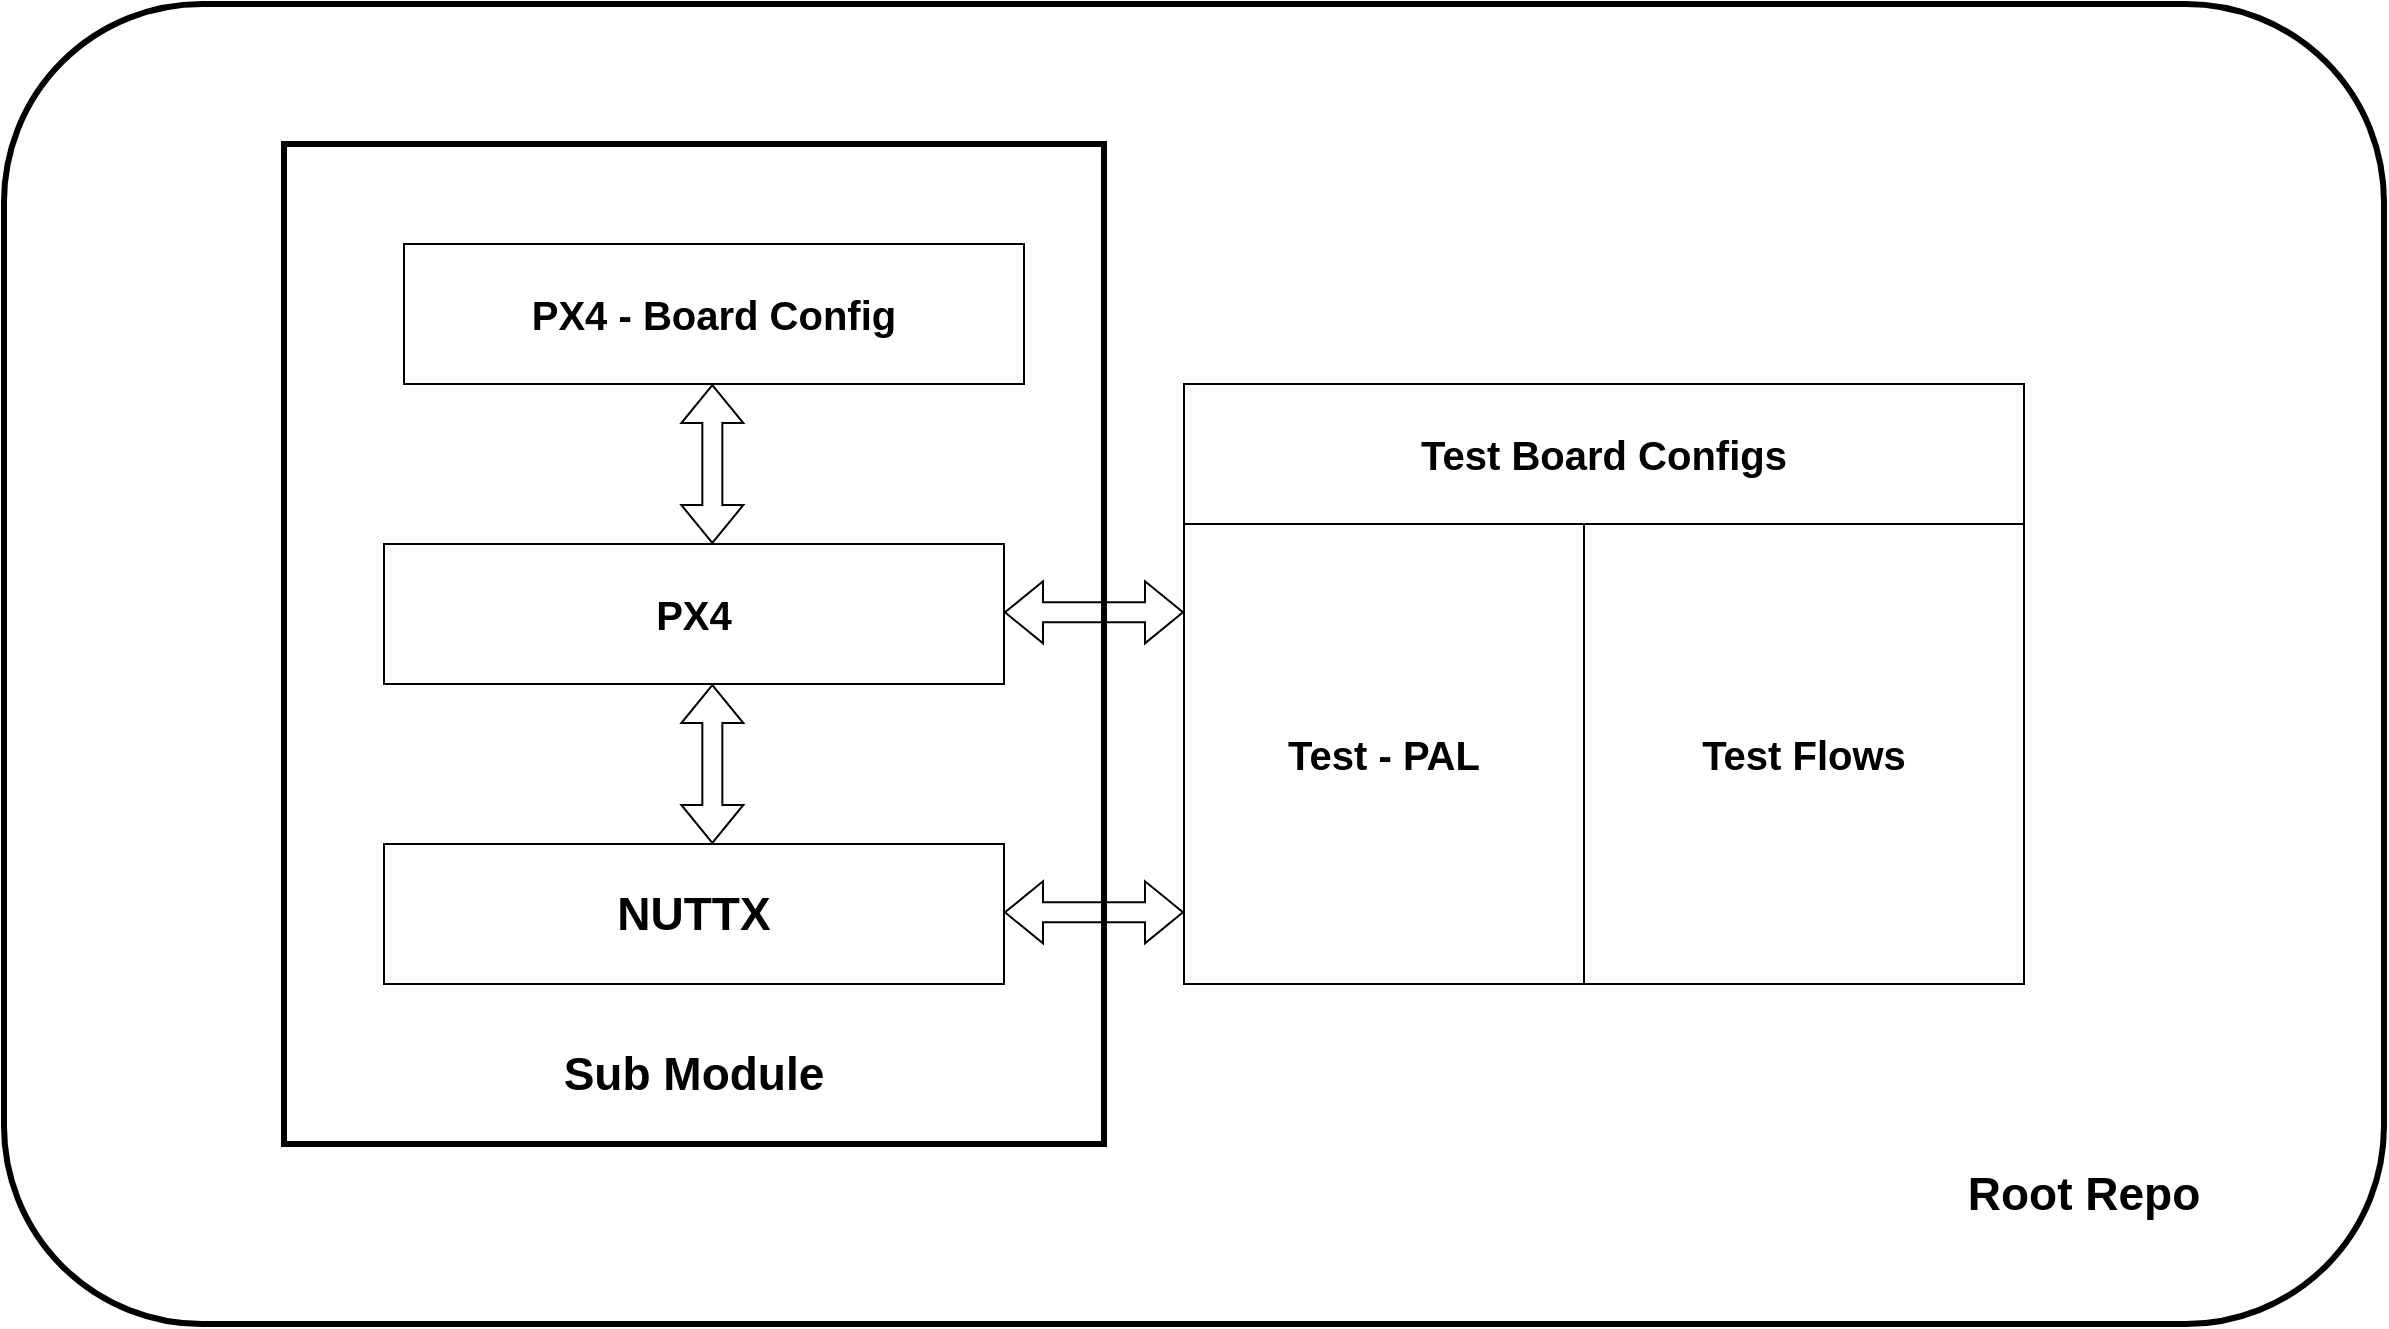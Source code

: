 <mxfile version="21.6.1" type="device" pages="2">
  <diagram name="Sub Module" id="bRLkZOCU7WqL4WwSWCJH">
    <mxGraphModel dx="2100" dy="1116" grid="1" gridSize="10" guides="1" tooltips="1" connect="1" arrows="1" fold="1" page="1" pageScale="1" pageWidth="1654" pageHeight="1169" math="0" shadow="0">
      <root>
        <mxCell id="0" />
        <mxCell id="1" parent="0" />
        <mxCell id="mOdfgOqgp9eWF1x82Zy4-18" value="" style="rounded=1;whiteSpace=wrap;html=1;strokeWidth=3;fillColor=none;" vertex="1" parent="1">
          <mxGeometry x="280" y="250" width="1190" height="660" as="geometry" />
        </mxCell>
        <mxCell id="mOdfgOqgp9eWF1x82Zy4-3" value="" style="rounded=0;whiteSpace=wrap;html=1;strokeWidth=3;fillColor=none;" vertex="1" parent="1">
          <mxGeometry x="420" y="320" width="410" height="500" as="geometry" />
        </mxCell>
        <mxCell id="mOdfgOqgp9eWF1x82Zy4-4" value="&lt;font size=&quot;1&quot; style=&quot;&quot;&gt;&lt;b style=&quot;font-size: 23px;&quot;&gt;NUTTX&lt;/b&gt;&lt;/font&gt;" style="rounded=0;whiteSpace=wrap;html=1;" vertex="1" parent="1">
          <mxGeometry x="470" y="670" width="310" height="70" as="geometry" />
        </mxCell>
        <mxCell id="mOdfgOqgp9eWF1x82Zy4-5" value="&lt;font style=&quot;font-size: 20px;&quot;&gt;&lt;b&gt;PX4&lt;/b&gt;&lt;/font&gt;" style="rounded=0;whiteSpace=wrap;html=1;" vertex="1" parent="1">
          <mxGeometry x="470" y="520" width="310" height="70" as="geometry" />
        </mxCell>
        <mxCell id="mOdfgOqgp9eWF1x82Zy4-7" value="&lt;font style=&quot;font-size: 20px;&quot;&gt;&lt;b&gt;Test Flows&lt;/b&gt;&lt;/font&gt;" style="rounded=0;whiteSpace=wrap;html=1;" vertex="1" parent="1">
          <mxGeometry x="1070" y="510" width="220" height="230" as="geometry" />
        </mxCell>
        <mxCell id="mOdfgOqgp9eWF1x82Zy4-8" value="&lt;span style=&quot;font-size: 20px;&quot;&gt;&lt;b&gt;Test - PAL&lt;/b&gt;&lt;/span&gt;" style="rounded=0;whiteSpace=wrap;html=1;" vertex="1" parent="1">
          <mxGeometry x="870" y="510" width="200" height="230" as="geometry" />
        </mxCell>
        <mxCell id="mOdfgOqgp9eWF1x82Zy4-9" value="" style="shape=flexArrow;endArrow=classic;startArrow=classic;html=1;rounded=0;" edge="1" parent="1">
          <mxGeometry width="100" height="100" relative="1" as="geometry">
            <mxPoint x="634.17" y="670" as="sourcePoint" />
            <mxPoint x="634.17" y="590" as="targetPoint" />
          </mxGeometry>
        </mxCell>
        <mxCell id="mOdfgOqgp9eWF1x82Zy4-10" value="&lt;font style=&quot;font-size: 20px;&quot;&gt;&lt;b&gt;PX4 - Board Config&lt;/b&gt;&lt;/font&gt;" style="rounded=0;whiteSpace=wrap;html=1;" vertex="1" parent="1">
          <mxGeometry x="480" y="370" width="310" height="70" as="geometry" />
        </mxCell>
        <mxCell id="mOdfgOqgp9eWF1x82Zy4-11" value="" style="shape=flexArrow;endArrow=classic;startArrow=classic;html=1;rounded=0;" edge="1" parent="1">
          <mxGeometry width="100" height="100" relative="1" as="geometry">
            <mxPoint x="634.17" y="520" as="sourcePoint" />
            <mxPoint x="634.17" y="440" as="targetPoint" />
          </mxGeometry>
        </mxCell>
        <mxCell id="mOdfgOqgp9eWF1x82Zy4-12" value="" style="shape=flexArrow;endArrow=classic;startArrow=classic;html=1;rounded=0;" edge="1" parent="1">
          <mxGeometry width="100" height="100" relative="1" as="geometry">
            <mxPoint x="870" y="704.17" as="sourcePoint" />
            <mxPoint x="780" y="704.17" as="targetPoint" />
          </mxGeometry>
        </mxCell>
        <mxCell id="mOdfgOqgp9eWF1x82Zy4-14" value="" style="shape=flexArrow;endArrow=classic;startArrow=classic;html=1;rounded=0;" edge="1" parent="1">
          <mxGeometry width="100" height="100" relative="1" as="geometry">
            <mxPoint x="870" y="554.17" as="sourcePoint" />
            <mxPoint x="780" y="554.17" as="targetPoint" />
          </mxGeometry>
        </mxCell>
        <mxCell id="mOdfgOqgp9eWF1x82Zy4-15" value="&lt;span style=&quot;font-size: 20px;&quot;&gt;&lt;b&gt;Test Board Configs&lt;/b&gt;&lt;/span&gt;" style="rounded=0;whiteSpace=wrap;html=1;" vertex="1" parent="1">
          <mxGeometry x="870" y="440" width="420" height="70" as="geometry" />
        </mxCell>
        <mxCell id="mOdfgOqgp9eWF1x82Zy4-17" value="&lt;font style=&quot;font-size: 23px;&quot;&gt;&lt;b&gt;Sub Module&lt;/b&gt;&lt;/font&gt;" style="text;html=1;strokeColor=none;fillColor=none;align=center;verticalAlign=middle;whiteSpace=wrap;rounded=0;" vertex="1" parent="1">
          <mxGeometry x="515" y="770" width="220" height="30" as="geometry" />
        </mxCell>
        <mxCell id="mOdfgOqgp9eWF1x82Zy4-19" value="&lt;span style=&quot;font-size: 23px;&quot;&gt;&lt;b&gt;Root Repo&lt;/b&gt;&lt;/span&gt;" style="text;html=1;strokeColor=none;fillColor=none;align=center;verticalAlign=middle;whiteSpace=wrap;rounded=0;" vertex="1" parent="1">
          <mxGeometry x="1210" y="830" width="220" height="30" as="geometry" />
        </mxCell>
      </root>
    </mxGraphModel>
  </diagram>
  <diagram id="id2UNyeoNRwNDkABzY2k" name="Work Flow">
    <mxGraphModel dx="1235" dy="656" grid="1" gridSize="10" guides="1" tooltips="1" connect="1" arrows="1" fold="1" page="1" pageScale="1" pageWidth="1654" pageHeight="1169" math="0" shadow="0">
      <root>
        <mxCell id="0" />
        <mxCell id="1" parent="0" />
        <mxCell id="AvOUvb8mX-L0vvMGeV2P-102" value="" style="whiteSpace=wrap;html=1;aspect=fixed;dashed=1;fillColor=none;" vertex="1" parent="1">
          <mxGeometry x="700" y="140" width="140" height="140" as="geometry" />
        </mxCell>
        <mxCell id="AvOUvb8mX-L0vvMGeV2P-9" style="edgeStyle=orthogonalEdgeStyle;rounded=0;orthogonalLoop=1;jettySize=auto;html=1;entryX=0;entryY=0.5;entryDx=0;entryDy=0;" edge="1" parent="1" source="AvOUvb8mX-L0vvMGeV2P-4" target="AvOUvb8mX-L0vvMGeV2P-6">
          <mxGeometry relative="1" as="geometry" />
        </mxCell>
        <mxCell id="AvOUvb8mX-L0vvMGeV2P-4" value="PX4 Fork" style="ellipse;whiteSpace=wrap;html=1;aspect=fixed;" vertex="1" parent="1">
          <mxGeometry x="230" y="300" width="50" height="50" as="geometry" />
        </mxCell>
        <mxCell id="AvOUvb8mX-L0vvMGeV2P-10" style="edgeStyle=orthogonalEdgeStyle;rounded=0;orthogonalLoop=1;jettySize=auto;html=1;entryX=0;entryY=0.5;entryDx=0;entryDy=0;" edge="1" parent="1" source="AvOUvb8mX-L0vvMGeV2P-6" target="AvOUvb8mX-L0vvMGeV2P-7">
          <mxGeometry relative="1" as="geometry" />
        </mxCell>
        <mxCell id="AvOUvb8mX-L0vvMGeV2P-73" style="edgeStyle=orthogonalEdgeStyle;rounded=0;orthogonalLoop=1;jettySize=auto;html=1;entryX=0.5;entryY=0;entryDx=0;entryDy=0;" edge="1" parent="1" source="AvOUvb8mX-L0vvMGeV2P-6" target="AvOUvb8mX-L0vvMGeV2P-38">
          <mxGeometry relative="1" as="geometry" />
        </mxCell>
        <mxCell id="AvOUvb8mX-L0vvMGeV2P-75" style="edgeStyle=orthogonalEdgeStyle;rounded=0;orthogonalLoop=1;jettySize=auto;html=1;entryX=0.5;entryY=1;entryDx=0;entryDy=0;" edge="1" parent="1" source="AvOUvb8mX-L0vvMGeV2P-6" target="AvOUvb8mX-L0vvMGeV2P-74">
          <mxGeometry relative="1" as="geometry" />
        </mxCell>
        <mxCell id="AvOUvb8mX-L0vvMGeV2P-6" value="XC1" style="ellipse;whiteSpace=wrap;html=1;aspect=fixed;" vertex="1" parent="1">
          <mxGeometry x="330" y="300" width="50" height="50" as="geometry" />
        </mxCell>
        <mxCell id="AvOUvb8mX-L0vvMGeV2P-11" style="edgeStyle=orthogonalEdgeStyle;rounded=0;orthogonalLoop=1;jettySize=auto;html=1;entryX=0;entryY=0.5;entryDx=0;entryDy=0;" edge="1" parent="1" source="AvOUvb8mX-L0vvMGeV2P-7" target="AvOUvb8mX-L0vvMGeV2P-8">
          <mxGeometry relative="1" as="geometry" />
        </mxCell>
        <mxCell id="AvOUvb8mX-L0vvMGeV2P-7" value="XC2" style="ellipse;whiteSpace=wrap;html=1;aspect=fixed;" vertex="1" parent="1">
          <mxGeometry x="410" y="300" width="50" height="50" as="geometry" />
        </mxCell>
        <mxCell id="AvOUvb8mX-L0vvMGeV2P-89" value="" style="edgeStyle=orthogonalEdgeStyle;rounded=0;orthogonalLoop=1;jettySize=auto;html=1;" edge="1" parent="1" source="AvOUvb8mX-L0vvMGeV2P-8" target="AvOUvb8mX-L0vvMGeV2P-84">
          <mxGeometry relative="1" as="geometry" />
        </mxCell>
        <mxCell id="AvOUvb8mX-L0vvMGeV2P-94" style="edgeStyle=orthogonalEdgeStyle;rounded=0;orthogonalLoop=1;jettySize=auto;html=1;entryX=0.5;entryY=0;entryDx=0;entryDy=0;" edge="1" parent="1" source="AvOUvb8mX-L0vvMGeV2P-8" target="AvOUvb8mX-L0vvMGeV2P-39">
          <mxGeometry relative="1" as="geometry">
            <mxPoint x="530" y="430" as="targetPoint" />
          </mxGeometry>
        </mxCell>
        <mxCell id="AvOUvb8mX-L0vvMGeV2P-8" value="XC3" style="ellipse;whiteSpace=wrap;html=1;aspect=fixed;" vertex="1" parent="1">
          <mxGeometry x="490" y="300" width="50" height="50" as="geometry" />
        </mxCell>
        <mxCell id="AvOUvb8mX-L0vvMGeV2P-13" value="Main" style="ellipse;whiteSpace=wrap;html=1;aspect=fixed;" vertex="1" parent="1">
          <mxGeometry x="910" y="300" width="50" height="50" as="geometry" />
        </mxCell>
        <mxCell id="AvOUvb8mX-L0vvMGeV2P-19" value="&lt;a style=&quot;box-sizing: border-box; background-color: transparent; text-decoration-line: none;&quot; href=&quot;https://github.com/g-rahul/ST-PX4-Autopilot-Fork&quot; class=&quot;color-fg-default&quot; data-turbo-frame=&quot;repo-content-turbo-frame&quot; data-pjax=&quot;#repo-content-pjax-container&quot;&gt;&lt;b&gt;ST-PX4-Autopilot-Fork&lt;/b&gt;&lt;/a&gt;&lt;span style=&quot;box-sizing: border-box; color: rgb(31, 35, 40); font-family: -apple-system, BlinkMacSystemFont, &amp;quot;Segoe UI&amp;quot;, &amp;quot;Noto Sans&amp;quot;, Helvetica, Arial, sans-serif, &amp;quot;Apple Color Emoji&amp;quot;, &amp;quot;Segoe UI Emoji&amp;quot;; font-size: 20px; text-align: start; background-color: rgb(255, 255, 255);&quot;&gt;&lt;/span&gt;" style="text;html=1;strokeColor=none;fillColor=none;align=center;verticalAlign=middle;whiteSpace=wrap;rounded=0;" vertex="1" parent="1">
          <mxGeometry x="60" y="310" width="160" height="30" as="geometry" />
        </mxCell>
        <mxCell id="AvOUvb8mX-L0vvMGeV2P-20" value="&lt;a style=&quot;box-sizing: border-box; background-color: transparent; text-decoration-line: none;&quot; href=&quot;https://github.com/g-rahul/ST-SRC-Autopilot&quot; class=&quot;color-fg-default&quot; data-turbo-frame=&quot;repo-content-turbo-frame&quot; data-pjax=&quot;#repo-content-pjax-container&quot;&gt;ST-SRC-Autopilot&lt;/a&gt;&lt;span style=&quot;box-sizing: border-box; color: rgb(31, 35, 40); font-family: -apple-system, BlinkMacSystemFont, &amp;quot;Segoe UI&amp;quot;, &amp;quot;Noto Sans&amp;quot;, Helvetica, Arial, sans-serif, &amp;quot;Apple Color Emoji&amp;quot;, &amp;quot;Segoe UI Emoji&amp;quot;; font-size: 20px; text-align: start; background-color: rgb(255, 255, 255);&quot;&gt;&lt;/span&gt;" style="text;html=1;strokeColor=none;fillColor=none;align=center;verticalAlign=middle;whiteSpace=wrap;rounded=0;" vertex="1" parent="1">
          <mxGeometry x="562.5" y="815" width="120" height="30" as="geometry" />
        </mxCell>
        <mxCell id="AvOUvb8mX-L0vvMGeV2P-30" value="" style="edgeStyle=orthogonalEdgeStyle;rounded=0;orthogonalLoop=1;jettySize=auto;html=1;" edge="1" parent="1" source="AvOUvb8mX-L0vvMGeV2P-22" target="AvOUvb8mX-L0vvMGeV2P-24">
          <mxGeometry relative="1" as="geometry" />
        </mxCell>
        <mxCell id="AvOUvb8mX-L0vvMGeV2P-22" value="PX4 Main" style="ellipse;whiteSpace=wrap;html=1;aspect=fixed;" vertex="1" parent="1">
          <mxGeometry x="10" y="50" width="50" height="50" as="geometry" />
        </mxCell>
        <mxCell id="AvOUvb8mX-L0vvMGeV2P-23" value="PX4 Main" style="ellipse;whiteSpace=wrap;html=1;aspect=fixed;" vertex="1" parent="1">
          <mxGeometry x="80" y="50" width="50" height="50" as="geometry" />
        </mxCell>
        <mxCell id="AvOUvb8mX-L0vvMGeV2P-31" value="" style="edgeStyle=orthogonalEdgeStyle;rounded=0;orthogonalLoop=1;jettySize=auto;html=1;" edge="1" parent="1" source="AvOUvb8mX-L0vvMGeV2P-24" target="AvOUvb8mX-L0vvMGeV2P-26">
          <mxGeometry relative="1" as="geometry" />
        </mxCell>
        <mxCell id="AvOUvb8mX-L0vvMGeV2P-24" value="PX4 Main" style="ellipse;whiteSpace=wrap;html=1;aspect=fixed;" vertex="1" parent="1">
          <mxGeometry x="155" y="50" width="50" height="50" as="geometry" />
        </mxCell>
        <mxCell id="AvOUvb8mX-L0vvMGeV2P-29" style="edgeStyle=orthogonalEdgeStyle;rounded=0;orthogonalLoop=1;jettySize=auto;html=1;entryX=0.5;entryY=0;entryDx=0;entryDy=0;" edge="1" parent="1" source="AvOUvb8mX-L0vvMGeV2P-25" target="AvOUvb8mX-L0vvMGeV2P-4">
          <mxGeometry relative="1" as="geometry" />
        </mxCell>
        <mxCell id="AvOUvb8mX-L0vvMGeV2P-37" value="Sync Fork" style="edgeLabel;html=1;align=center;verticalAlign=middle;resizable=0;points=[];" vertex="1" connectable="0" parent="AvOUvb8mX-L0vvMGeV2P-29">
          <mxGeometry x="-0.364" y="-2" relative="1" as="geometry">
            <mxPoint as="offset" />
          </mxGeometry>
        </mxCell>
        <mxCell id="AvOUvb8mX-L0vvMGeV2P-25" value="PX4 Main" style="ellipse;whiteSpace=wrap;html=1;aspect=fixed;" vertex="1" parent="1">
          <mxGeometry x="230" y="50" width="50" height="50" as="geometry" />
        </mxCell>
        <mxCell id="AvOUvb8mX-L0vvMGeV2P-32" value="" style="edgeStyle=orthogonalEdgeStyle;rounded=0;orthogonalLoop=1;jettySize=auto;html=1;" edge="1" parent="1" source="AvOUvb8mX-L0vvMGeV2P-26" target="AvOUvb8mX-L0vvMGeV2P-28">
          <mxGeometry relative="1" as="geometry" />
        </mxCell>
        <mxCell id="AvOUvb8mX-L0vvMGeV2P-26" value="PX4 Main" style="ellipse;whiteSpace=wrap;html=1;aspect=fixed;" vertex="1" parent="1">
          <mxGeometry x="300" y="50" width="50" height="50" as="geometry" />
        </mxCell>
        <mxCell id="AvOUvb8mX-L0vvMGeV2P-27" value="PX4 Main" style="ellipse;whiteSpace=wrap;html=1;aspect=fixed;" vertex="1" parent="1">
          <mxGeometry x="380" y="50" width="50" height="50" as="geometry" />
        </mxCell>
        <mxCell id="AvOUvb8mX-L0vvMGeV2P-33" style="edgeStyle=orthogonalEdgeStyle;rounded=0;orthogonalLoop=1;jettySize=auto;html=1;" edge="1" parent="1" source="AvOUvb8mX-L0vvMGeV2P-28">
          <mxGeometry relative="1" as="geometry">
            <mxPoint x="670" y="75" as="targetPoint" />
          </mxGeometry>
        </mxCell>
        <mxCell id="AvOUvb8mX-L0vvMGeV2P-35" style="edgeStyle=orthogonalEdgeStyle;rounded=0;orthogonalLoop=1;jettySize=auto;html=1;entryX=0.5;entryY=0;entryDx=0;entryDy=0;" edge="1" parent="1" source="AvOUvb8mX-L0vvMGeV2P-28" target="AvOUvb8mX-L0vvMGeV2P-8">
          <mxGeometry relative="1" as="geometry" />
        </mxCell>
        <mxCell id="AvOUvb8mX-L0vvMGeV2P-36" value="Sync Fork" style="edgeLabel;html=1;align=center;verticalAlign=middle;resizable=0;points=[];" vertex="1" connectable="0" parent="AvOUvb8mX-L0vvMGeV2P-35">
          <mxGeometry x="-0.264" y="-2" relative="1" as="geometry">
            <mxPoint x="2" as="offset" />
          </mxGeometry>
        </mxCell>
        <mxCell id="AvOUvb8mX-L0vvMGeV2P-28" value="PX4 Main" style="ellipse;whiteSpace=wrap;html=1;aspect=fixed;" vertex="1" parent="1">
          <mxGeometry x="490" y="50" width="50" height="50" as="geometry" />
        </mxCell>
        <mxCell id="AvOUvb8mX-L0vvMGeV2P-34" value="Head" style="ellipse;whiteSpace=wrap;html=1;aspect=fixed;" vertex="1" parent="1">
          <mxGeometry x="670" y="50" width="50" height="50" as="geometry" />
        </mxCell>
        <mxCell id="AvOUvb8mX-L0vvMGeV2P-71" value="" style="edgeStyle=orthogonalEdgeStyle;rounded=0;orthogonalLoop=1;jettySize=auto;html=1;" edge="1" parent="1" source="AvOUvb8mX-L0vvMGeV2P-38" target="AvOUvb8mX-L0vvMGeV2P-68">
          <mxGeometry relative="1" as="geometry" />
        </mxCell>
        <mxCell id="AvOUvb8mX-L0vvMGeV2P-38" value="B1" style="ellipse;whiteSpace=wrap;html=1;aspect=fixed;" vertex="1" parent="1">
          <mxGeometry x="330" y="490" width="50" height="50" as="geometry" />
        </mxCell>
        <mxCell id="AvOUvb8mX-L0vvMGeV2P-111" value="" style="edgeStyle=orthogonalEdgeStyle;rounded=0;orthogonalLoop=1;jettySize=auto;html=1;" edge="1" parent="1" source="AvOUvb8mX-L0vvMGeV2P-39" target="AvOUvb8mX-L0vvMGeV2P-104">
          <mxGeometry relative="1" as="geometry" />
        </mxCell>
        <mxCell id="AvOUvb8mX-L0vvMGeV2P-39" value="B2" style="ellipse;whiteSpace=wrap;html=1;aspect=fixed;" vertex="1" parent="1">
          <mxGeometry x="490" y="585" width="50" height="50" as="geometry" />
        </mxCell>
        <mxCell id="AvOUvb8mX-L0vvMGeV2P-43" value="BMain" style="ellipse;whiteSpace=wrap;html=1;aspect=fixed;" vertex="1" parent="1">
          <mxGeometry x="777.5" y="585" width="50" height="50" as="geometry" />
        </mxCell>
        <mxCell id="AvOUvb8mX-L0vvMGeV2P-90" style="edgeStyle=orthogonalEdgeStyle;rounded=0;orthogonalLoop=1;jettySize=auto;html=1;entryX=0.5;entryY=1;entryDx=0;entryDy=0;" edge="1" parent="1" source="AvOUvb8mX-L0vvMGeV2P-44" target="AvOUvb8mX-L0vvMGeV2P-86">
          <mxGeometry relative="1" as="geometry" />
        </mxCell>
        <mxCell id="AvOUvb8mX-L0vvMGeV2P-44" value="Finish" style="ellipse;whiteSpace=wrap;html=1;aspect=fixed;" vertex="1" parent="1">
          <mxGeometry x="742.5" y="490" width="50" height="50" as="geometry" />
        </mxCell>
        <mxCell id="AvOUvb8mX-L0vvMGeV2P-98" style="edgeStyle=orthogonalEdgeStyle;rounded=0;orthogonalLoop=1;jettySize=auto;html=1;entryX=0.5;entryY=0;entryDx=0;entryDy=0;dashed=1;" edge="1" parent="1" source="AvOUvb8mX-L0vvMGeV2P-55" target="AvOUvb8mX-L0vvMGeV2P-86">
          <mxGeometry relative="1" as="geometry" />
        </mxCell>
        <mxCell id="AvOUvb8mX-L0vvMGeV2P-55" value="Test&lt;br&gt;Main" style="ellipse;whiteSpace=wrap;html=1;aspect=fixed;" vertex="1" parent="1">
          <mxGeometry x="732.5" y="190" width="70" height="70" as="geometry" />
        </mxCell>
        <mxCell id="AvOUvb8mX-L0vvMGeV2P-58" value="&lt;a data-pjax=&quot;#repo-content-pjax-container&quot; data-turbo-frame=&quot;repo-content-turbo-frame&quot; class=&quot;color-fg-default&quot; href=&quot;https://github.com/g-rahul/ST-SRC-Autopilot&quot; style=&quot;box-sizing: border-box; background-color: transparent; text-decoration-line: none;&quot;&gt;ST-SRC-Autopilot&lt;/a&gt;&lt;span style=&quot;box-sizing: border-box; color: rgb(31, 35, 40); font-family: -apple-system, BlinkMacSystemFont, &amp;quot;Segoe UI&amp;quot;, &amp;quot;Noto Sans&amp;quot;, Helvetica, Arial, sans-serif, &amp;quot;Apple Color Emoji&amp;quot;, &amp;quot;Segoe UI Emoji&amp;quot;; font-size: 20px; text-align: start; background-color: rgb(255, 255, 255);&quot;&gt;&lt;/span&gt;" style="text;html=1;strokeColor=none;fillColor=none;align=center;verticalAlign=middle;whiteSpace=wrap;rounded=0;" vertex="1" parent="1">
          <mxGeometry x="707.5" y="150" width="120" height="30" as="geometry" />
        </mxCell>
        <mxCell id="AvOUvb8mX-L0vvMGeV2P-66" value="Customer" style="text;html=1;strokeColor=none;fillColor=none;align=center;verticalAlign=middle;whiteSpace=wrap;rounded=0;" vertex="1" parent="1">
          <mxGeometry x="920" y="50" width="60" height="30" as="geometry" />
        </mxCell>
        <mxCell id="AvOUvb8mX-L0vvMGeV2P-78" value="" style="edgeStyle=orthogonalEdgeStyle;rounded=0;orthogonalLoop=1;jettySize=auto;html=1;" edge="1" parent="1" source="AvOUvb8mX-L0vvMGeV2P-68" target="AvOUvb8mX-L0vvMGeV2P-69">
          <mxGeometry relative="1" as="geometry" />
        </mxCell>
        <mxCell id="AvOUvb8mX-L0vvMGeV2P-68" value="X" style="ellipse;whiteSpace=wrap;html=1;aspect=fixed;" vertex="1" parent="1">
          <mxGeometry x="440" y="490" width="50" height="50" as="geometry" />
        </mxCell>
        <mxCell id="AvOUvb8mX-L0vvMGeV2P-79" style="edgeStyle=orthogonalEdgeStyle;rounded=0;orthogonalLoop=1;jettySize=auto;html=1;entryX=0;entryY=0.5;entryDx=0;entryDy=0;" edge="1" parent="1" source="AvOUvb8mX-L0vvMGeV2P-69" target="AvOUvb8mX-L0vvMGeV2P-44">
          <mxGeometry relative="1" as="geometry" />
        </mxCell>
        <mxCell id="AvOUvb8mX-L0vvMGeV2P-69" value="X" style="ellipse;whiteSpace=wrap;html=1;aspect=fixed;" vertex="1" parent="1">
          <mxGeometry x="597.5" y="490" width="50" height="50" as="geometry" />
        </mxCell>
        <mxCell id="AvOUvb8mX-L0vvMGeV2P-72" style="edgeStyle=orthogonalEdgeStyle;rounded=0;orthogonalLoop=1;jettySize=auto;html=1;exitX=0.5;exitY=1;exitDx=0;exitDy=0;" edge="1" parent="1" source="AvOUvb8mX-L0vvMGeV2P-6" target="AvOUvb8mX-L0vvMGeV2P-6">
          <mxGeometry relative="1" as="geometry" />
        </mxCell>
        <mxCell id="AvOUvb8mX-L0vvMGeV2P-76" style="edgeStyle=orthogonalEdgeStyle;rounded=0;orthogonalLoop=1;jettySize=auto;html=1;entryX=0.5;entryY=0;entryDx=0;entryDy=0;" edge="1" parent="1" source="AvOUvb8mX-L0vvMGeV2P-74" target="AvOUvb8mX-L0vvMGeV2P-7">
          <mxGeometry relative="1" as="geometry">
            <mxPoint x="430" y="270" as="targetPoint" />
          </mxGeometry>
        </mxCell>
        <mxCell id="AvOUvb8mX-L0vvMGeV2P-74" value="F1" style="ellipse;whiteSpace=wrap;html=1;aspect=fixed;" vertex="1" parent="1">
          <mxGeometry x="330" y="200" width="50" height="50" as="geometry" />
        </mxCell>
        <mxCell id="AvOUvb8mX-L0vvMGeV2P-83" value="X" style="ellipse;whiteSpace=wrap;html=1;aspect=fixed;" vertex="1" parent="1">
          <mxGeometry x="565" y="300" width="50" height="50" as="geometry" />
        </mxCell>
        <mxCell id="AvOUvb8mX-L0vvMGeV2P-91" value="" style="edgeStyle=orthogonalEdgeStyle;rounded=0;orthogonalLoop=1;jettySize=auto;html=1;" edge="1" parent="1" source="AvOUvb8mX-L0vvMGeV2P-84" target="AvOUvb8mX-L0vvMGeV2P-86">
          <mxGeometry relative="1" as="geometry" />
        </mxCell>
        <mxCell id="AvOUvb8mX-L0vvMGeV2P-84" value="X" style="ellipse;whiteSpace=wrap;html=1;aspect=fixed;" vertex="1" parent="1">
          <mxGeometry x="650" y="300" width="50" height="50" as="geometry" />
        </mxCell>
        <mxCell id="AvOUvb8mX-L0vvMGeV2P-85" style="edgeStyle=orthogonalEdgeStyle;rounded=0;orthogonalLoop=1;jettySize=auto;html=1;exitX=0.5;exitY=1;exitDx=0;exitDy=0;" edge="1" parent="1">
          <mxGeometry relative="1" as="geometry">
            <mxPoint x="575" y="290" as="sourcePoint" />
            <mxPoint x="575" y="290" as="targetPoint" />
          </mxGeometry>
        </mxCell>
        <mxCell id="AvOUvb8mX-L0vvMGeV2P-92" value="" style="edgeStyle=orthogonalEdgeStyle;rounded=0;orthogonalLoop=1;jettySize=auto;html=1;" edge="1" parent="1" source="AvOUvb8mX-L0vvMGeV2P-86" target="AvOUvb8mX-L0vvMGeV2P-87">
          <mxGeometry relative="1" as="geometry" />
        </mxCell>
        <mxCell id="AvOUvb8mX-L0vvMGeV2P-86" value="X" style="ellipse;whiteSpace=wrap;html=1;aspect=fixed;" vertex="1" parent="1">
          <mxGeometry x="742.5" y="300" width="50" height="50" as="geometry" />
        </mxCell>
        <mxCell id="AvOUvb8mX-L0vvMGeV2P-93" value="" style="edgeStyle=orthogonalEdgeStyle;rounded=0;orthogonalLoop=1;jettySize=auto;html=1;" edge="1" parent="1" source="AvOUvb8mX-L0vvMGeV2P-87" target="AvOUvb8mX-L0vvMGeV2P-13">
          <mxGeometry relative="1" as="geometry" />
        </mxCell>
        <mxCell id="AvOUvb8mX-L0vvMGeV2P-87" value="X" style="ellipse;whiteSpace=wrap;html=1;aspect=fixed;" vertex="1" parent="1">
          <mxGeometry x="822.5" y="300" width="50" height="50" as="geometry" />
        </mxCell>
        <mxCell id="AvOUvb8mX-L0vvMGeV2P-88" style="edgeStyle=orthogonalEdgeStyle;rounded=0;orthogonalLoop=1;jettySize=auto;html=1;exitX=0.5;exitY=1;exitDx=0;exitDy=0;" edge="1" parent="1">
          <mxGeometry relative="1" as="geometry">
            <mxPoint x="752.5" y="290" as="sourcePoint" />
            <mxPoint x="752.5" y="290" as="targetPoint" />
          </mxGeometry>
        </mxCell>
        <mxCell id="AvOUvb8mX-L0vvMGeV2P-103" value="" style="endArrow=none;dashed=1;html=1;rounded=0;" edge="1" parent="1">
          <mxGeometry width="50" height="50" relative="1" as="geometry">
            <mxPoint y="560" as="sourcePoint" />
            <mxPoint x="1655.647" y="560" as="targetPoint" />
          </mxGeometry>
        </mxCell>
        <mxCell id="AvOUvb8mX-L0vvMGeV2P-112" value="" style="edgeStyle=orthogonalEdgeStyle;rounded=0;orthogonalLoop=1;jettySize=auto;html=1;" edge="1" parent="1" source="AvOUvb8mX-L0vvMGeV2P-104" target="AvOUvb8mX-L0vvMGeV2P-105">
          <mxGeometry relative="1" as="geometry" />
        </mxCell>
        <mxCell id="AvOUvb8mX-L0vvMGeV2P-104" value="X" style="ellipse;whiteSpace=wrap;html=1;aspect=fixed;" vertex="1" parent="1">
          <mxGeometry x="597.5" y="585" width="50" height="50" as="geometry" />
        </mxCell>
        <mxCell id="AvOUvb8mX-L0vvMGeV2P-113" value="" style="edgeStyle=orthogonalEdgeStyle;rounded=0;orthogonalLoop=1;jettySize=auto;html=1;" edge="1" parent="1" source="AvOUvb8mX-L0vvMGeV2P-105" target="AvOUvb8mX-L0vvMGeV2P-43">
          <mxGeometry relative="1" as="geometry" />
        </mxCell>
        <mxCell id="AvOUvb8mX-L0vvMGeV2P-105" value="X" style="ellipse;whiteSpace=wrap;html=1;aspect=fixed;" vertex="1" parent="1">
          <mxGeometry x="692.5" y="585" width="50" height="50" as="geometry" />
        </mxCell>
        <mxCell id="AvOUvb8mX-L0vvMGeV2P-110" style="edgeStyle=orthogonalEdgeStyle;rounded=0;orthogonalLoop=1;jettySize=auto;html=1;entryX=0.5;entryY=1;entryDx=0;entryDy=0;dashed=1;" edge="1" parent="1" source="AvOUvb8mX-L0vvMGeV2P-106" target="AvOUvb8mX-L0vvMGeV2P-104">
          <mxGeometry relative="1" as="geometry" />
        </mxCell>
        <mxCell id="AvOUvb8mX-L0vvMGeV2P-114" style="edgeStyle=orthogonalEdgeStyle;rounded=0;orthogonalLoop=1;jettySize=auto;html=1;entryX=0.5;entryY=1;entryDx=0;entryDy=0;" edge="1" parent="1" source="AvOUvb8mX-L0vvMGeV2P-106" target="AvOUvb8mX-L0vvMGeV2P-43">
          <mxGeometry relative="1" as="geometry" />
        </mxCell>
        <mxCell id="AvOUvb8mX-L0vvMGeV2P-106" value="" style="whiteSpace=wrap;html=1;aspect=fixed;dashed=1;fillColor=none;" vertex="1" parent="1">
          <mxGeometry x="552.5" y="710" width="140" height="140" as="geometry" />
        </mxCell>
        <mxCell id="AvOUvb8mX-L0vvMGeV2P-107" value="Test B2" style="ellipse;whiteSpace=wrap;html=1;aspect=fixed;" vertex="1" parent="1">
          <mxGeometry x="587.5" y="745" width="70" height="70" as="geometry" />
        </mxCell>
      </root>
    </mxGraphModel>
  </diagram>
</mxfile>
